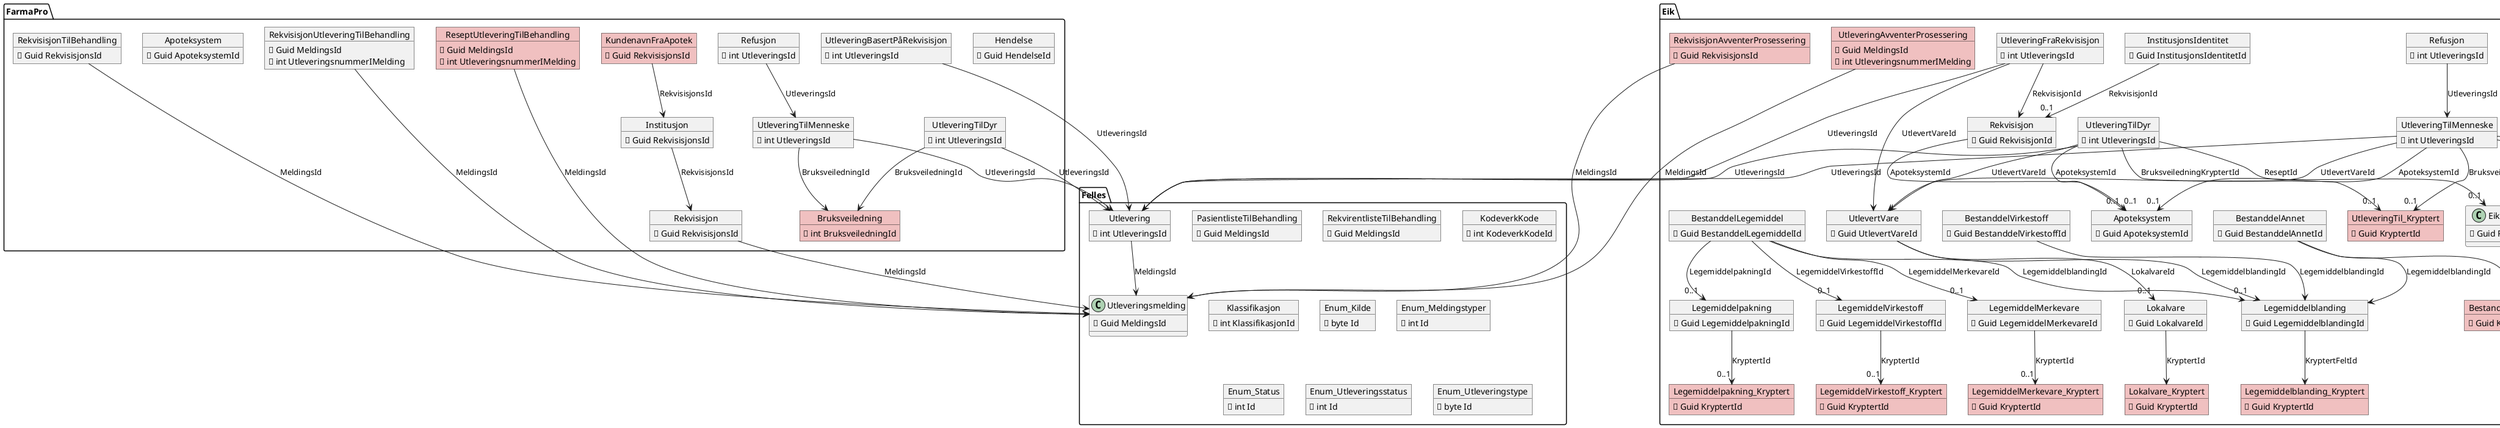 @startuml

  

package Felles {
    object PasientlisteTilBehandling {
      🔑 Guid MeldingsId
    }

    object RekvirentlisteTilBehandling {
      🔑 Guid MeldingsId
    }

    object Utlevering {
      🔑 int UtleveringsId
    }
    Utlevering --> Utleveringsmelding : MeldingsId

    object Utleveringsmelding {
      🔑 Guid MeldingsId
    }

    object KodeverkKode {
      🔑 int KodeverkKodeId      
    }

    object Klassifikasjon {
      🔑 int KlassifikasjonId      
    }

    object Enum_Kilde {
      🔑 byte Id
    }

    object Enum_Meldingstyper {
      🔑 int Id
    }

    object Enum_Status {
      🔑 int Id
    }

    object Enum_Utleveringsstatus {
      🔑 int Id
    }

    object Enum_Utleveringstype {
      🔑 byte Id
    }
}


package Eik {

    object "Apoteksystem" as Eik_Apoteksystem {
      🔑 Guid ApoteksystemId
    }

    object "Kodeverk_Feltstatus" as Eik_Kodeverk_Feltstatus {
      🔑 int Id
    }

    object "Enum_Refusjonskodetype" as Eik_Enum_Refusjonskodetype {
      🔑 int Id
    }

    object "Enum_UtleveringTil" as Eik_Enum_UtleveringTil {
      🔑 int Id
    }

    object "OneOf_Hjemmel" as Eik_OneOf_Hjemmel {
      🔑 int Id
    }

    object "OneOf_Bestanddeltype" as Eik_OneOf_Bestanddeltype {
      🔑 int Id
    }

    object "OneOf_Mengdetype" as Eik_OneOf_Mengdetype {
      🔑 int Id
    }

    object "OneOf_RekvirertVaretype" as Eik_OneOf_RekvirertVaretype {
      🔑 int Id
    }

    object "OneOf_Varetype" as Eik_OneOf_Varetype {
      🔑 int Id
    }

    object "BestanddelAnnet_Kryptert" as Eik_BestanddelAnnet_Kryptert #F0C0C0 {
      🔑 Guid KryptertId
    }

    object "Legemiddelblanding_Kryptert" as Eik_Legemiddelblanding_Kryptert #F0C0C0 {
      🔑 Guid KryptertId
    }

    object "LegemiddelMerkevare_Kryptert" as Eik_LegemiddelMerkevare_Kryptert #F0C0C0 {
      🔑 Guid KryptertId
    }

    object "Legemiddelpakning_Kryptert" as Eik_Legemiddelpakning_Kryptert #F0C0C0 {
      🔑 Guid KryptertId
    }

    object "LegemiddelVirkestoff_Kryptert" as Eik_LegemiddelVirkestoff_Kryptert #F0C0C0 {
      🔑 Guid KryptertId
    }

    object "Lokalvare_Kryptert" as Eik_Lokalvare_Kryptert #F0C0C0 {
      🔑 Guid KryptertId
    }

    object "RekvisisjonAvventerProsessering" as Eik_RekvisisjonAvventerProsessering #F0C0C0 {
      🔑 Guid RekvisisjonsId
    }
    Eik_RekvisisjonAvventerProsessering --> Utleveringsmelding : MeldingsId

    object "Resept_Kryptert" as Eik_Resept_Kryptert #F0C0C0 {
      🔑 Guid KryptertId
    }

    object "UtleveringAvventerProsessering" as Eik_UtleveringAvventerProsessering #F0C0C0 {
      🔑 Guid MeldingsId
      🔑 int UtleveringsnummerIMelding
    }
    Eik_UtleveringAvventerProsessering --> Utleveringsmelding : MeldingsId

    object "UtleveringTil_Kryptert" as Eik_UtleveringTil_Kryptert #F0C0C0 {
      🔑 Guid KryptertId
    }

    object "Legemiddelblanding" as Eik_Legemiddelblanding {
      🔑 Guid LegemiddelblandingId
    }
    Eik_Legemiddelblanding --> Eik_Legemiddelblanding_Kryptert : KryptertFeltId


    object "Lokalvare" as Eik_Lokalvare {
      🔑 Guid LokalvareId
    }
    Eik_Lokalvare --> Eik_Lokalvare_Kryptert : KryptertId

    object "UtlevertVare" as Eik_UtlevertVare {
      🔑 Guid UtlevertVareId
    }
    Eik_UtlevertVare --> "0..1" Eik_Lokalvare : LokalvareId
    Eik_UtlevertVare --> "0..1" Eik_Legemiddelblanding : LegemiddelblandingId


    object "Rekvisisjon" as Eik_Rekvisisjon {
      🔑 Guid RekvisisjonId
    }
    Eik_Rekvisisjon --> "0..1" Eik_Apoteksystem : ApoteksystemId

    object "InstitusjonsIdentitet" as Eik_InstitusjonsIdentitet {
      🔑 Guid InstitusjonsIdentitetId
    }
    Eik_InstitusjonsIdentitet --> "0..1" Eik_Rekvisisjon : RekvisisjonId

    object "BestanddelAnnet" as Eik_BestanddelAnnet {
      🔑 Guid BestanddelAnnetId
    }
    Eik_BestanddelAnnet --> Eik_Legemiddelblanding : LegemiddelblandingId
    Eik_BestanddelAnnet --> "0..1" Eik_BestanddelAnnet_Kryptert : KryptertId

    object "Kodeverk_FeltOid" as Eik_Kodeverk_FeltOid {
      🔑 string Feltnavn
      🔑 int OId
    }

    object "Pasient" as Eik_Pasient {
      🔑 Guid PasientId
    }

    object "UtleveringTilMenneske" as Eik_UtleveringTilMenneske {
      🔑 int UtleveringsId
    }
    Eik_UtleveringTilMenneske --> Utlevering : UtleveringsId
    Eik_UtleveringTilMenneske --> "0..1" Eik_Apoteksystem : ApoteksystemId
    Eik_UtleveringTilMenneske -->  Eik_UtlevertVare : UtlevertVareId
    Eik_UtleveringTilMenneske -->  "0..1" Eik_Pasient : PasientFraApotekPasientId
    Eik_UtleveringTilMenneske -->  "0..1" Eik_UtleveringTil_Kryptert : BruksveiledningKryptertId
    Eik_UtleveringTilMenneske -->  "0..1" Eik_Resept : ReseptId

    object "Refusjon" as Eik_Refusjon {
      🔑 int UtleveringsId
    }
    Eik_Refusjon --> Eik_UtleveringTilMenneske : UtleveringsId


    object "Resept" as Eik_Resept {
      🔑 Guid ReseptId
    }
    Eik_Resept --> Eik_Resept_Kryptert : RekvirertVare_LegemiddelblandingNavnKryptertId
    ' object "RekvirertVare" as Eik_RekvirertVare
    ' Eik_Resept *-- Eik_RekvirertVare
    ' object "RekvirentFraApotek" as Eik_RekvirentFraApotek
    ' Eik_Resept *-- Eik_RekvirentFraApotek

    object "UtleveringFraRekvisisjon" as Eik_UtleveringFraRekvisisjon {
      🔑 int UtleveringsId
    }
    Eik_UtleveringFraRekvisisjon --> Utlevering : UtleveringsId
    Eik_UtleveringFraRekvisisjon --> Eik_Rekvisisjon : RekvisisjonId
    Eik_UtleveringFraRekvisisjon --> Eik_UtlevertVare : UtlevertVareId

    object "UtleveringTilDyr" as Eik_UtleveringTilDyr {
      🔑 int UtleveringsId
    }
    Eik_UtleveringTilDyr --> Utlevering : UtleveringsId
    Eik_UtleveringTilDyr --> Eik_UtlevertVare : UtlevertVareId
    Eik_UtleveringTilDyr --> "0..1" Eik_Resept : ReseptId
    Eik_UtleveringTilDyr --> "0..1" Eik_UtleveringTil_Kryptert : BruksveiledningKryptertId
    Eik_UtleveringTilDyr --> "0..1" Eik_Apoteksystem : ApoteksystemId

    object "LegemiddelMerkevare" as Eik_LegemiddelMerkevare {
      🔑 Guid LegemiddelMerkevareId
    }
    Eik_LegemiddelMerkevare --> "0..1" Eik_LegemiddelMerkevare_Kryptert : KryptertId

    object "Legemiddelpakning" as Eik_Legemiddelpakning {
      🔑 Guid LegemiddelpakningId
    }
    Eik_Legemiddelpakning --> "0..1" Eik_Legemiddelpakning_Kryptert : KryptertId

    object "LegemiddelVirkestoff" as Eik_LegemiddelVirkestoff {
      🔑 Guid LegemiddelVirkestoffId
    }
    Eik_LegemiddelVirkestoff --> "0..1" Eik_LegemiddelVirkestoff_Kryptert : KryptertId

    object "BestanddelLegemiddel" as Eik_BestanddelLegemiddel {
      🔑 Guid BestanddelLegemiddelId
    }
    Eik_BestanddelLegemiddel --> Eik_Legemiddelblanding : LegemiddelblandingId
    Eik_BestanddelLegemiddel --> "0..1" Eik_LegemiddelMerkevare : LegemiddelMerkevareId
    Eik_BestanddelLegemiddel --> "0..1" Eik_Legemiddelpakning : LegemiddelpakningId
    Eik_BestanddelLegemiddel --> "0..1" Eik_LegemiddelVirkestoff : LegemiddelVirkestoffId
    


    object "BestanddelVirkestoff" as Eik_BestanddelVirkestoff {
      🔑 Guid BestanddelVirkestoffId
    }
    Eik_BestanddelVirkestoff --> Eik_Legemiddelblanding : LegemiddelblandingId
}

package FarmaPro {
    object Hendelse {
      🔑 Guid HendelseId
    }
    ' object UtleveringslagerFarmaproHendelse
    ' Hendelse *-- UtleveringslagerFarmaproHendelse

    object KundenavnFraApotek  #F0C0C0 {
      🔑 Guid RekvisisjonsId
    }
    object Institusjon {
      🔑 Guid RekvisisjonsId
    }
    KundenavnFraApotek --> Institusjon : RekvisisjonsId


    object Rekvisisjon {
      🔑 Guid RekvisisjonsId
    }

    Rekvisisjon --> Utleveringsmelding : MeldingsId
    Institusjon --> Rekvisisjon : RekvisisjonsId

    ' object RekvirentFraApotek
    ' Rekvisisjon *-- RekvirentFraApotek
    ' object Kunde
    ' Rekvisisjon *-- Kunde


    object RekvisisjonTilBehandling {
      🔑 Guid RekvisisjonsId
    }
    RekvisisjonTilBehandling --> Utleveringsmelding : MeldingsId

    object RekvisisjonUtleveringTilBehandling {
      🔑 Guid MeldingsId
      🔑 int UtleveringsnummerIMelding
    }
    RekvisisjonUtleveringTilBehandling --> Utleveringsmelding : MeldingsId

    object ReseptUtleveringTilBehandling  #F0C0C0 {
      🔑 Guid MeldingsId
      🔑 int UtleveringsnummerIMelding
    }
    ReseptUtleveringTilBehandling --> Utleveringsmelding : MeldingsId


    object UtleveringBasertPåRekvisisjon {
      🔑 int UtleveringsId      
    }
    UtleveringBasertPåRekvisisjon --> Utlevering : UtleveringsId
    'object UtlevertVare
    'UtleveringBasertPåRekvisisjon *-- UtlevertVare

    object Bruksveiledning #F0C0C0 {
      🔑 int BruksveiledningId
    }

    ' object RekvirertVare
    ' Resept *-- RekvirertVare
    ' object RekvirentFraApotek
    ' Resept *-- RekvirentFraApotek

    object Apoteksystem {
      🔑 Guid ApoteksystemId
    }
    object UtleveringTilDyr {
      🔑 int UtleveringsId
    }
    UtleveringTilDyr --> Utlevering : UtleveringsId
    UtleveringTilDyr --> Bruksveiledning : BruksveiledningId

    ' object UtlevertVare
    ' UtleveringTilDyr *-- UtlevertVare
    ' object Resept
    ' UtleveringTilDyr *-- Resept
    ' object Dyreart
    ' UtleveringTilDyr *-- Dyreart

    object UtleveringTilMenneske {
      🔑 int UtleveringsId      
    }
    UtleveringTilMenneske --> Utlevering : UtleveringsId
    UtleveringTilMenneske --> Bruksveiledning : BruksveiledningId

    ' UtleveringTilMenneske *-- UtlevertVare
    ' UtleveringTilMenneske *-- PasientFraApotek
    ' UtleveringTilMenneske *-- Resept

    object Refusjon {
      🔑 int UtleveringsId
    }
    Refusjon --> UtleveringTilMenneske : UtleveringsId
}




@enduml
